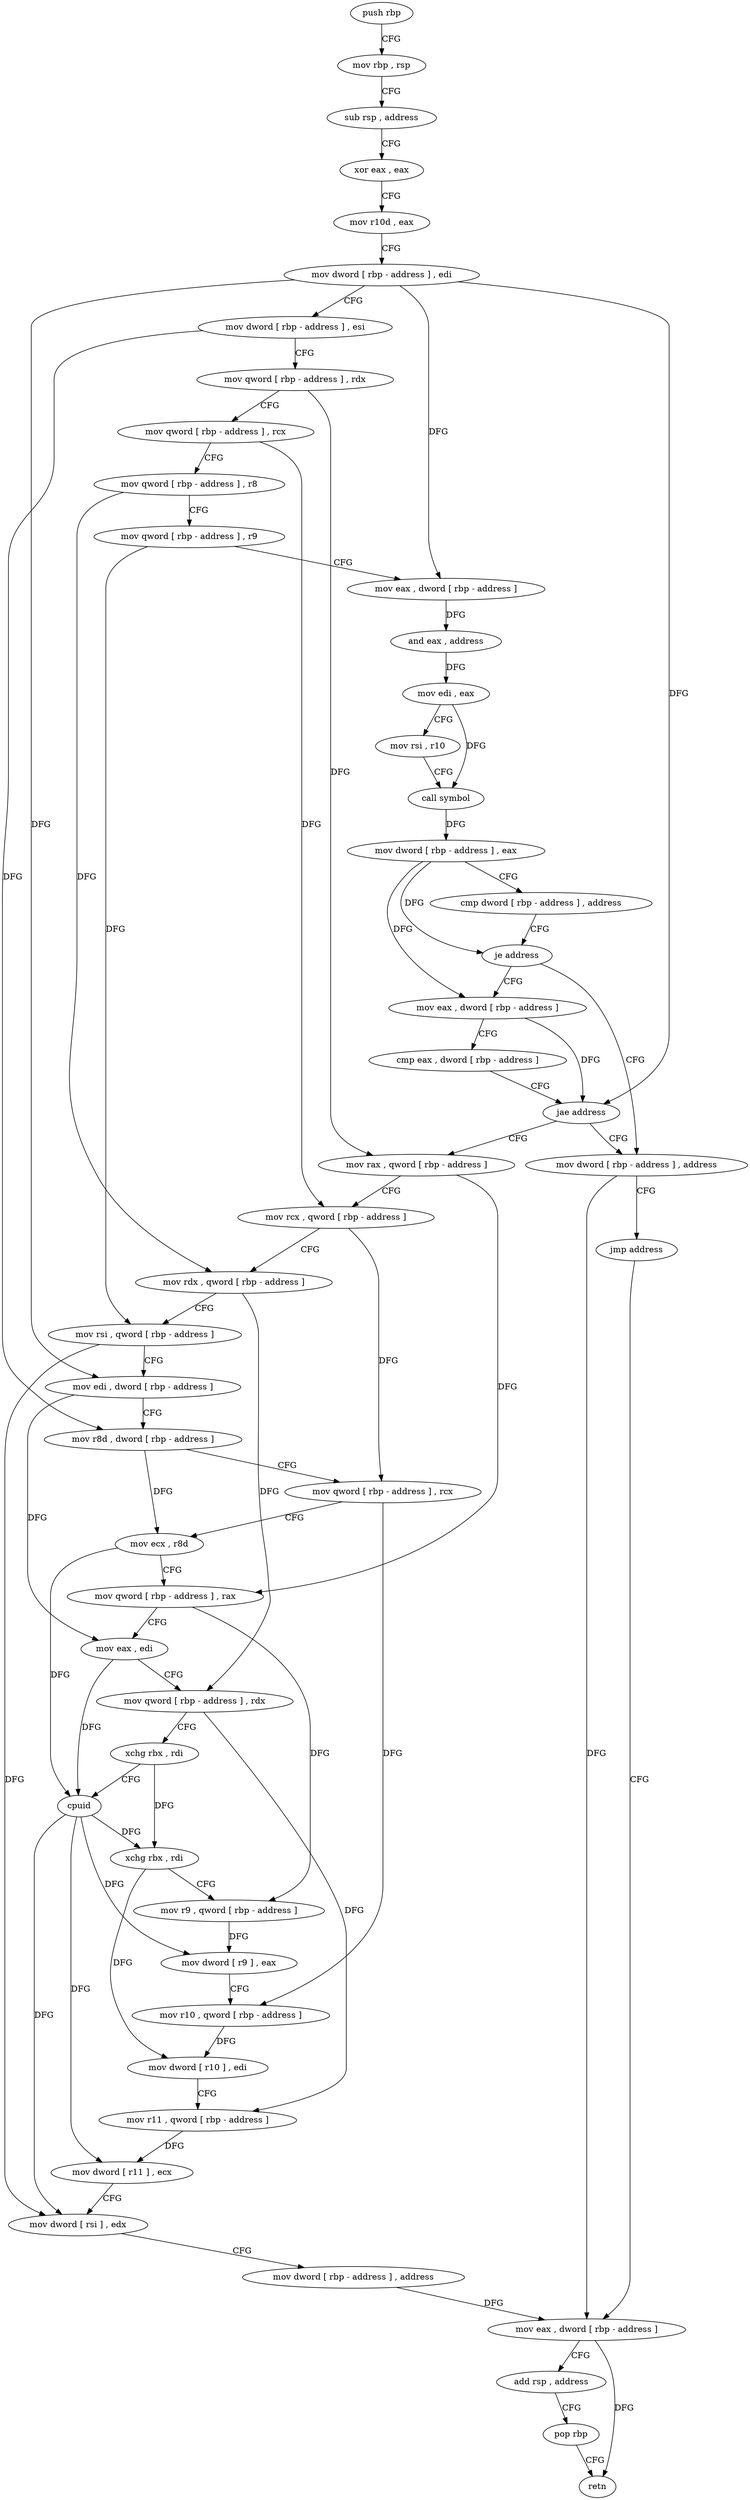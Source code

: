 digraph "func" {
"4211536" [label = "push rbp" ]
"4211537" [label = "mov rbp , rsp" ]
"4211540" [label = "sub rsp , address" ]
"4211544" [label = "xor eax , eax" ]
"4211546" [label = "mov r10d , eax" ]
"4211549" [label = "mov dword [ rbp - address ] , edi" ]
"4211552" [label = "mov dword [ rbp - address ] , esi" ]
"4211555" [label = "mov qword [ rbp - address ] , rdx" ]
"4211559" [label = "mov qword [ rbp - address ] , rcx" ]
"4211563" [label = "mov qword [ rbp - address ] , r8" ]
"4211567" [label = "mov qword [ rbp - address ] , r9" ]
"4211571" [label = "mov eax , dword [ rbp - address ]" ]
"4211574" [label = "and eax , address" ]
"4211579" [label = "mov edi , eax" ]
"4211581" [label = "mov rsi , r10" ]
"4211584" [label = "call symbol" ]
"4211589" [label = "mov dword [ rbp - address ] , eax" ]
"4211592" [label = "cmp dword [ rbp - address ] , address" ]
"4211596" [label = "je address" ]
"4211614" [label = "mov dword [ rbp - address ] , address" ]
"4211602" [label = "mov eax , dword [ rbp - address ]" ]
"4211621" [label = "jmp address" ]
"4211704" [label = "mov eax , dword [ rbp - address ]" ]
"4211605" [label = "cmp eax , dword [ rbp - address ]" ]
"4211608" [label = "jae address" ]
"4211626" [label = "mov rax , qword [ rbp - address ]" ]
"4211707" [label = "add rsp , address" ]
"4211711" [label = "pop rbp" ]
"4211712" [label = "retn" ]
"4211630" [label = "mov rcx , qword [ rbp - address ]" ]
"4211634" [label = "mov rdx , qword [ rbp - address ]" ]
"4211638" [label = "mov rsi , qword [ rbp - address ]" ]
"4211642" [label = "mov edi , dword [ rbp - address ]" ]
"4211645" [label = "mov r8d , dword [ rbp - address ]" ]
"4211649" [label = "mov qword [ rbp - address ] , rcx" ]
"4211653" [label = "mov ecx , r8d" ]
"4211656" [label = "mov qword [ rbp - address ] , rax" ]
"4211660" [label = "mov eax , edi" ]
"4211662" [label = "mov qword [ rbp - address ] , rdx" ]
"4211666" [label = "xchg rbx , rdi" ]
"4211669" [label = "cpuid" ]
"4211671" [label = "xchg rbx , rdi" ]
"4211674" [label = "mov r9 , qword [ rbp - address ]" ]
"4211678" [label = "mov dword [ r9 ] , eax" ]
"4211681" [label = "mov r10 , qword [ rbp - address ]" ]
"4211685" [label = "mov dword [ r10 ] , edi" ]
"4211688" [label = "mov r11 , qword [ rbp - address ]" ]
"4211692" [label = "mov dword [ r11 ] , ecx" ]
"4211695" [label = "mov dword [ rsi ] , edx" ]
"4211697" [label = "mov dword [ rbp - address ] , address" ]
"4211536" -> "4211537" [ label = "CFG" ]
"4211537" -> "4211540" [ label = "CFG" ]
"4211540" -> "4211544" [ label = "CFG" ]
"4211544" -> "4211546" [ label = "CFG" ]
"4211546" -> "4211549" [ label = "CFG" ]
"4211549" -> "4211552" [ label = "CFG" ]
"4211549" -> "4211571" [ label = "DFG" ]
"4211549" -> "4211608" [ label = "DFG" ]
"4211549" -> "4211642" [ label = "DFG" ]
"4211552" -> "4211555" [ label = "CFG" ]
"4211552" -> "4211645" [ label = "DFG" ]
"4211555" -> "4211559" [ label = "CFG" ]
"4211555" -> "4211626" [ label = "DFG" ]
"4211559" -> "4211563" [ label = "CFG" ]
"4211559" -> "4211630" [ label = "DFG" ]
"4211563" -> "4211567" [ label = "CFG" ]
"4211563" -> "4211634" [ label = "DFG" ]
"4211567" -> "4211571" [ label = "CFG" ]
"4211567" -> "4211638" [ label = "DFG" ]
"4211571" -> "4211574" [ label = "DFG" ]
"4211574" -> "4211579" [ label = "DFG" ]
"4211579" -> "4211581" [ label = "CFG" ]
"4211579" -> "4211584" [ label = "DFG" ]
"4211581" -> "4211584" [ label = "CFG" ]
"4211584" -> "4211589" [ label = "DFG" ]
"4211589" -> "4211592" [ label = "CFG" ]
"4211589" -> "4211596" [ label = "DFG" ]
"4211589" -> "4211602" [ label = "DFG" ]
"4211592" -> "4211596" [ label = "CFG" ]
"4211596" -> "4211614" [ label = "CFG" ]
"4211596" -> "4211602" [ label = "CFG" ]
"4211614" -> "4211621" [ label = "CFG" ]
"4211614" -> "4211704" [ label = "DFG" ]
"4211602" -> "4211605" [ label = "CFG" ]
"4211602" -> "4211608" [ label = "DFG" ]
"4211621" -> "4211704" [ label = "CFG" ]
"4211704" -> "4211707" [ label = "CFG" ]
"4211704" -> "4211712" [ label = "DFG" ]
"4211605" -> "4211608" [ label = "CFG" ]
"4211608" -> "4211626" [ label = "CFG" ]
"4211608" -> "4211614" [ label = "CFG" ]
"4211626" -> "4211630" [ label = "CFG" ]
"4211626" -> "4211656" [ label = "DFG" ]
"4211707" -> "4211711" [ label = "CFG" ]
"4211711" -> "4211712" [ label = "CFG" ]
"4211630" -> "4211634" [ label = "CFG" ]
"4211630" -> "4211649" [ label = "DFG" ]
"4211634" -> "4211638" [ label = "CFG" ]
"4211634" -> "4211662" [ label = "DFG" ]
"4211638" -> "4211642" [ label = "CFG" ]
"4211638" -> "4211695" [ label = "DFG" ]
"4211642" -> "4211645" [ label = "CFG" ]
"4211642" -> "4211660" [ label = "DFG" ]
"4211645" -> "4211649" [ label = "CFG" ]
"4211645" -> "4211653" [ label = "DFG" ]
"4211649" -> "4211653" [ label = "CFG" ]
"4211649" -> "4211681" [ label = "DFG" ]
"4211653" -> "4211656" [ label = "CFG" ]
"4211653" -> "4211669" [ label = "DFG" ]
"4211656" -> "4211660" [ label = "CFG" ]
"4211656" -> "4211674" [ label = "DFG" ]
"4211660" -> "4211662" [ label = "CFG" ]
"4211660" -> "4211669" [ label = "DFG" ]
"4211662" -> "4211666" [ label = "CFG" ]
"4211662" -> "4211688" [ label = "DFG" ]
"4211666" -> "4211669" [ label = "CFG" ]
"4211666" -> "4211671" [ label = "DFG" ]
"4211669" -> "4211671" [ label = "DFG" ]
"4211669" -> "4211678" [ label = "DFG" ]
"4211669" -> "4211692" [ label = "DFG" ]
"4211669" -> "4211695" [ label = "DFG" ]
"4211671" -> "4211674" [ label = "CFG" ]
"4211671" -> "4211685" [ label = "DFG" ]
"4211674" -> "4211678" [ label = "DFG" ]
"4211678" -> "4211681" [ label = "CFG" ]
"4211681" -> "4211685" [ label = "DFG" ]
"4211685" -> "4211688" [ label = "CFG" ]
"4211688" -> "4211692" [ label = "DFG" ]
"4211692" -> "4211695" [ label = "CFG" ]
"4211695" -> "4211697" [ label = "CFG" ]
"4211697" -> "4211704" [ label = "DFG" ]
}
